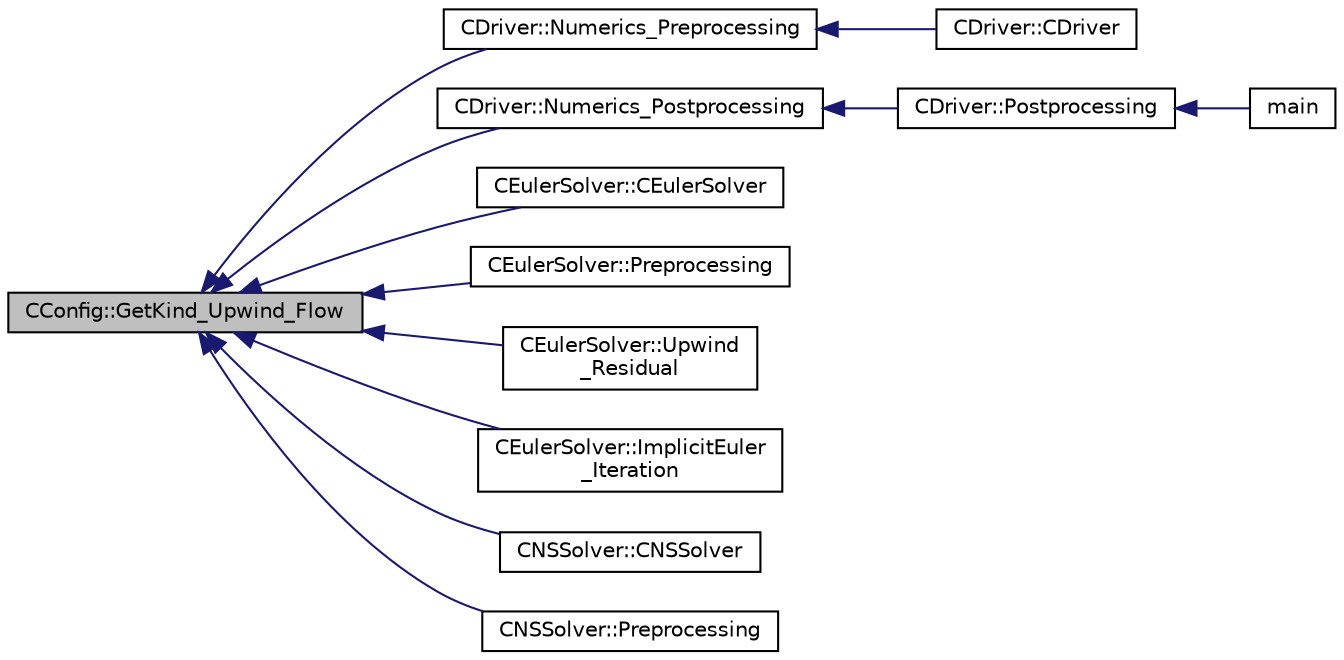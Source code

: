 digraph "CConfig::GetKind_Upwind_Flow"
{
  edge [fontname="Helvetica",fontsize="10",labelfontname="Helvetica",labelfontsize="10"];
  node [fontname="Helvetica",fontsize="10",shape=record];
  rankdir="LR";
  Node5959 [label="CConfig::GetKind_Upwind_Flow",height=0.2,width=0.4,color="black", fillcolor="grey75", style="filled", fontcolor="black"];
  Node5959 -> Node5960 [dir="back",color="midnightblue",fontsize="10",style="solid",fontname="Helvetica"];
  Node5960 [label="CDriver::Numerics_Preprocessing",height=0.2,width=0.4,color="black", fillcolor="white", style="filled",URL="$class_c_driver.html#a5c0a3e0cf9f6c3931d307aef1aba7bf4",tooltip="Definition and allocation of all solver classes. "];
  Node5960 -> Node5961 [dir="back",color="midnightblue",fontsize="10",style="solid",fontname="Helvetica"];
  Node5961 [label="CDriver::CDriver",height=0.2,width=0.4,color="black", fillcolor="white", style="filled",URL="$class_c_driver.html#a3fca4a013a6efa9bbb38fe78a86b5f3d",tooltip="Constructor of the class. "];
  Node5959 -> Node5962 [dir="back",color="midnightblue",fontsize="10",style="solid",fontname="Helvetica"];
  Node5962 [label="CDriver::Numerics_Postprocessing",height=0.2,width=0.4,color="black", fillcolor="white", style="filled",URL="$class_c_driver.html#ad38828d99fb5a34bded15212178fc7bd",tooltip="Definition and allocation of all solver classes. "];
  Node5962 -> Node5963 [dir="back",color="midnightblue",fontsize="10",style="solid",fontname="Helvetica"];
  Node5963 [label="CDriver::Postprocessing",height=0.2,width=0.4,color="black", fillcolor="white", style="filled",URL="$class_c_driver.html#a6ad9df8d8a8de75033ef296fed39c213",tooltip="Deallocation routine. "];
  Node5963 -> Node5964 [dir="back",color="midnightblue",fontsize="10",style="solid",fontname="Helvetica"];
  Node5964 [label="main",height=0.2,width=0.4,color="black", fillcolor="white", style="filled",URL="$_s_u2___c_f_d_8cpp.html#a0ddf1224851353fc92bfbff6f499fa97"];
  Node5959 -> Node5965 [dir="back",color="midnightblue",fontsize="10",style="solid",fontname="Helvetica"];
  Node5965 [label="CEulerSolver::CEulerSolver",height=0.2,width=0.4,color="black", fillcolor="white", style="filled",URL="$class_c_euler_solver.html#ae1e74218b4e943111b100d7ddcbd4db9"];
  Node5959 -> Node5966 [dir="back",color="midnightblue",fontsize="10",style="solid",fontname="Helvetica"];
  Node5966 [label="CEulerSolver::Preprocessing",height=0.2,width=0.4,color="black", fillcolor="white", style="filled",URL="$class_c_euler_solver.html#a8b89e1bfce33284c2d8f5f00f82f3f3f",tooltip="Compute primitive variables and their gradients. "];
  Node5959 -> Node5967 [dir="back",color="midnightblue",fontsize="10",style="solid",fontname="Helvetica"];
  Node5967 [label="CEulerSolver::Upwind\l_Residual",height=0.2,width=0.4,color="black", fillcolor="white", style="filled",URL="$class_c_euler_solver.html#a9cb1da16bea732300854a351ebca2ed3",tooltip="Compute the spatial integration using a upwind scheme. "];
  Node5959 -> Node5968 [dir="back",color="midnightblue",fontsize="10",style="solid",fontname="Helvetica"];
  Node5968 [label="CEulerSolver::ImplicitEuler\l_Iteration",height=0.2,width=0.4,color="black", fillcolor="white", style="filled",URL="$class_c_euler_solver.html#a4e8277fc44dc97c8d73fbe3347204372",tooltip="Update the solution using an implicit Euler scheme. "];
  Node5959 -> Node5969 [dir="back",color="midnightblue",fontsize="10",style="solid",fontname="Helvetica"];
  Node5969 [label="CNSSolver::CNSSolver",height=0.2,width=0.4,color="black", fillcolor="white", style="filled",URL="$class_c_n_s_solver.html#a2a8ad49c42b4546696e631cf44b7788b"];
  Node5959 -> Node5970 [dir="back",color="midnightblue",fontsize="10",style="solid",fontname="Helvetica"];
  Node5970 [label="CNSSolver::Preprocessing",height=0.2,width=0.4,color="black", fillcolor="white", style="filled",URL="$class_c_n_s_solver.html#a028c83d18cf8520dff2f9628d8a04e4b",tooltip="Restart residual and compute gradients. "];
}
